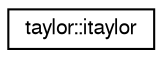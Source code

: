 digraph G
{
  edge [fontname="FreeSans",fontsize="10",labelfontname="FreeSans",labelfontsize="10"];
  node [fontname="FreeSans",fontsize="10",shape=record];
  rankdir="LR";
  Node1 [label="taylor::itaylor",height=0.2,width=0.4,color="black", fillcolor="white", style="filled",URL="$classtaylor_1_1itaylor.shtml"];
}
